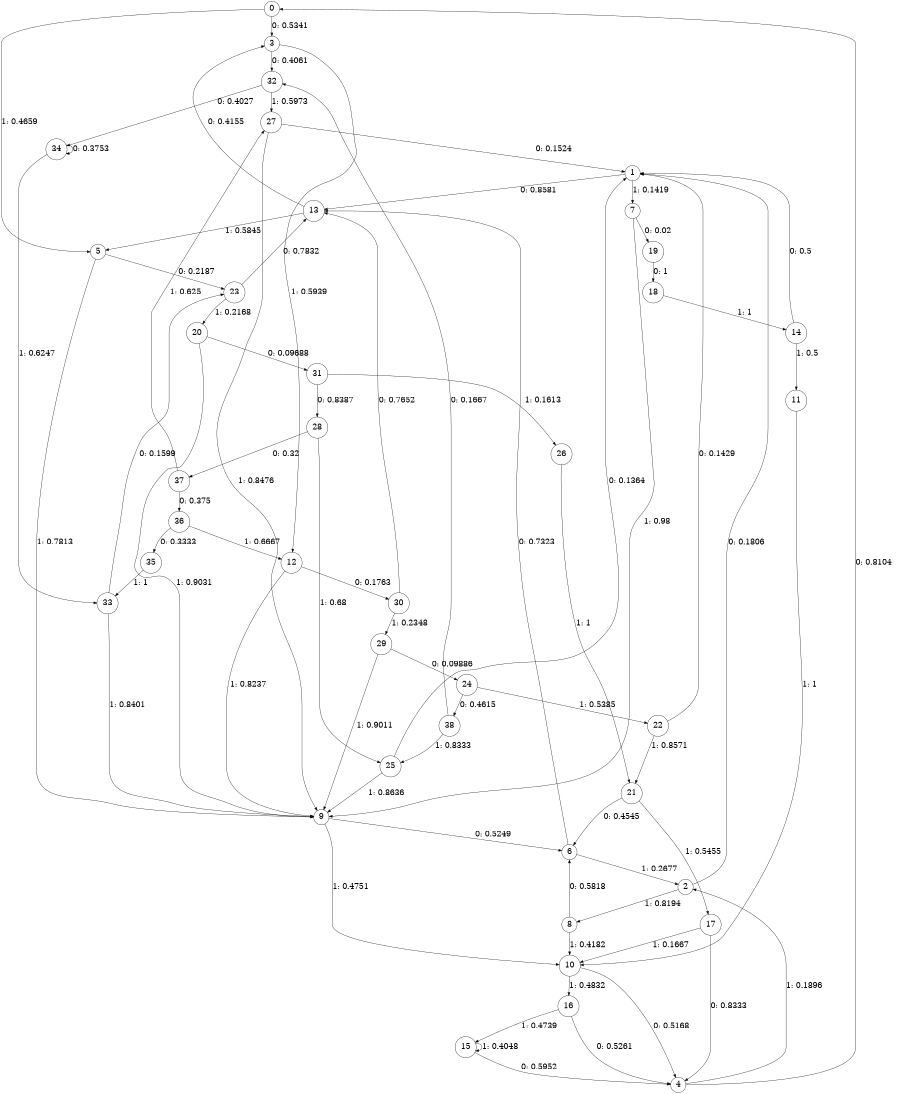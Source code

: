 digraph "ch6faceL10" {
size = "6,8.5";
ratio = "fill";
node [shape = circle];
node [fontsize = 24];
edge [fontsize = 24];
0 -> 3 [label = "0: 0.5341   "];
0 -> 5 [label = "1: 0.4659   "];
1 -> 13 [label = "0: 0.8581   "];
1 -> 7 [label = "1: 0.1419   "];
2 -> 1 [label = "0: 0.1806   "];
2 -> 8 [label = "1: 0.8194   "];
3 -> 32 [label = "0: 0.4061   "];
3 -> 12 [label = "1: 0.5939   "];
4 -> 0 [label = "0: 0.8104   "];
4 -> 2 [label = "1: 0.1896   "];
5 -> 23 [label = "0: 0.2187   "];
5 -> 9 [label = "1: 0.7813   "];
6 -> 13 [label = "0: 0.7323   "];
6 -> 2 [label = "1: 0.2677   "];
7 -> 19 [label = "0: 0.02     "];
7 -> 9 [label = "1: 0.98     "];
8 -> 6 [label = "0: 0.5818   "];
8 -> 10 [label = "1: 0.4182   "];
9 -> 6 [label = "0: 0.5249   "];
9 -> 10 [label = "1: 0.4751   "];
10 -> 4 [label = "0: 0.5168   "];
10 -> 16 [label = "1: 0.4832   "];
11 -> 10 [label = "1: 1        "];
12 -> 30 [label = "0: 0.1763   "];
12 -> 9 [label = "1: 0.8237   "];
13 -> 3 [label = "0: 0.4155   "];
13 -> 5 [label = "1: 0.5845   "];
14 -> 1 [label = "0: 0.5      "];
14 -> 11 [label = "1: 0.5      "];
15 -> 4 [label = "0: 0.5952   "];
15 -> 15 [label = "1: 0.4048   "];
16 -> 4 [label = "0: 0.5261   "];
16 -> 15 [label = "1: 0.4739   "];
17 -> 4 [label = "0: 0.8333   "];
17 -> 10 [label = "1: 0.1667   "];
18 -> 14 [label = "1: 1        "];
19 -> 18 [label = "0: 1        "];
20 -> 31 [label = "0: 0.09688  "];
20 -> 9 [label = "1: 0.9031   "];
21 -> 6 [label = "0: 0.4545   "];
21 -> 17 [label = "1: 0.5455   "];
22 -> 1 [label = "0: 0.1429   "];
22 -> 21 [label = "1: 0.8571   "];
23 -> 13 [label = "0: 0.7832   "];
23 -> 20 [label = "1: 0.2168   "];
24 -> 38 [label = "0: 0.4615   "];
24 -> 22 [label = "1: 0.5385   "];
25 -> 1 [label = "0: 0.1364   "];
25 -> 9 [label = "1: 0.8636   "];
26 -> 21 [label = "1: 1        "];
27 -> 1 [label = "0: 0.1524   "];
27 -> 9 [label = "1: 0.8476   "];
28 -> 37 [label = "0: 0.32     "];
28 -> 25 [label = "1: 0.68     "];
29 -> 24 [label = "0: 0.09886  "];
29 -> 9 [label = "1: 0.9011   "];
30 -> 13 [label = "0: 0.7652   "];
30 -> 29 [label = "1: 0.2348   "];
31 -> 28 [label = "0: 0.8387   "];
31 -> 26 [label = "1: 0.1613   "];
32 -> 34 [label = "0: 0.4027   "];
32 -> 27 [label = "1: 0.5973   "];
33 -> 23 [label = "0: 0.1599   "];
33 -> 9 [label = "1: 0.8401   "];
34 -> 34 [label = "0: 0.3753   "];
34 -> 33 [label = "1: 0.6247   "];
35 -> 33 [label = "1: 1        "];
36 -> 35 [label = "0: 0.3333   "];
36 -> 12 [label = "1: 0.6667   "];
37 -> 36 [label = "0: 0.375    "];
37 -> 27 [label = "1: 0.625    "];
38 -> 32 [label = "0: 0.1667   "];
38 -> 25 [label = "1: 0.8333   "];
}
